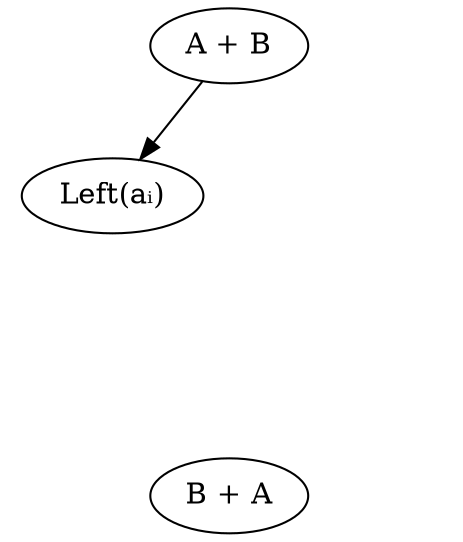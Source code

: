 digraph {
    AorB[label="A + B"]
    LeftA[label="Left(aᵢ)" class="value"]
    RightB[label="Right(bⱼ)" class="value" style=invis]

    AorB -> LeftA
    AorB -> RightB[style=invis]

    BorA[label="B + A"]
    LeftB[label="Left(bⱼ)" class="value" style=invis]
    RightA[label="Right(aᵢ)" class="value" style=invis]

    LeftB -> BorA[dir=back style=invis]
    RightA -> BorA[dir=back style=invis]

    LeftA -> RightA[style=invis]
    RightA -> LeftA[style=invis]
    LeftB -> RightB[style=invis]
    RightB -> LeftB[style=invis]
}
